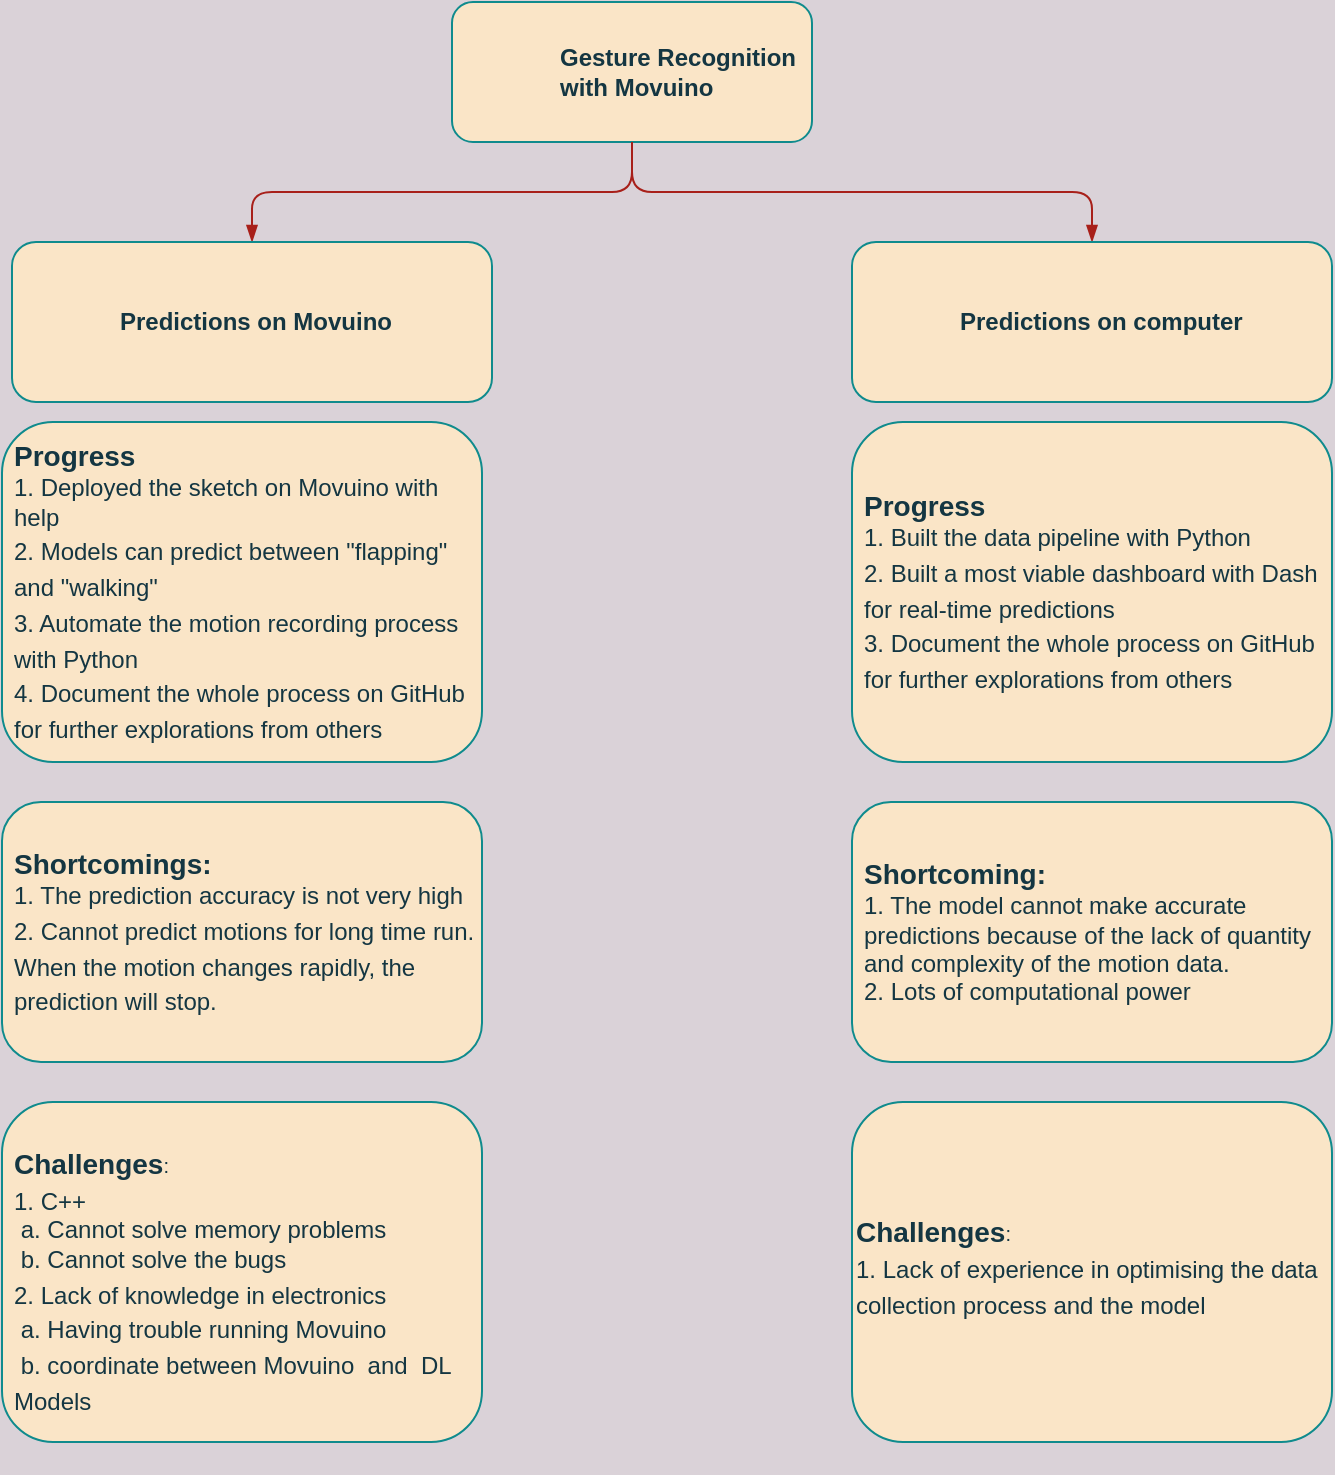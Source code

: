<mxfile version="14.7.8" type="github">
  <diagram id="prtHgNgQTEPvFCAcTncT" name="Page-1">
    <mxGraphModel dx="1874" dy="614" grid="1" gridSize="10" guides="1" tooltips="1" connect="1" arrows="1" fold="1" page="1" pageScale="1" pageWidth="827" pageHeight="1169" background="#DAD2D8" math="0" shadow="0">
      <root>
        <mxCell id="0" />
        <mxCell id="1" parent="0" />
        <UserObject label="Gesture Recognition with Movuino" name="Tessa Miller" position="CFO" location="Office 1" email="me@example.com" placeholders="1" id="WhTT48HInwpxBMo1IxZA-3">
          <mxCell style="label;whiteSpace=wrap;html=1;glass=0;treeMoving=1;treeFolding=1;fillColor=#FAE5C7;strokeColor=#0F8B8D;fontColor=#143642;" vertex="1" parent="1">
            <mxGeometry x="-270" y="110" width="180" height="70" as="geometry" />
          </mxCell>
        </UserObject>
        <mxCell id="WhTT48HInwpxBMo1IxZA-4" value="" style="endArrow=blockThin;endFill=1;fontSize=11;edgeStyle=elbowEdgeStyle;elbow=vertical;strokeColor=#A8201A;fontColor=#143642;labelBackgroundColor=#DAD2D8;" edge="1" parent="1" source="WhTT48HInwpxBMo1IxZA-3" target="WhTT48HInwpxBMo1IxZA-5">
          <mxGeometry relative="1" as="geometry" />
        </mxCell>
        <UserObject label="%name%&lt;br&gt;" name="Predictions on Movuino" placeholders="1" id="WhTT48HInwpxBMo1IxZA-5">
          <mxCell style="label;whiteSpace=wrap;html=1;glass=0;treeFolding=1;treeMoving=1;fillColor=#FAE5C7;strokeColor=#0F8B8D;fontColor=#143642;" vertex="1" parent="1">
            <mxGeometry x="-490" y="230" width="240" height="80" as="geometry" />
          </mxCell>
        </UserObject>
        <mxCell id="WhTT48HInwpxBMo1IxZA-6" value="" style="endArrow=blockThin;endFill=1;fontSize=11;edgeStyle=elbowEdgeStyle;elbow=vertical;strokeColor=#A8201A;fontColor=#143642;labelBackgroundColor=#DAD2D8;" edge="1" parent="1" source="WhTT48HInwpxBMo1IxZA-3" target="WhTT48HInwpxBMo1IxZA-7">
          <mxGeometry relative="1" as="geometry" />
        </mxCell>
        <UserObject label="%name%&lt;br&gt;" name="Predictions on computer" placeholders="1" id="WhTT48HInwpxBMo1IxZA-7">
          <mxCell style="label;whiteSpace=wrap;html=1;glass=0;treeFolding=1;treeMoving=1;fillColor=#FAE5C7;strokeColor=#0F8B8D;fontColor=#143642;" vertex="1" parent="1">
            <mxGeometry x="-70" y="230" width="240" height="80" as="geometry" />
          </mxCell>
        </UserObject>
        <object label="&lt;div&gt;&lt;sub&gt;&lt;b&gt;&lt;font style=&quot;font-size: 14px&quot;&gt;&lt;br&gt;&lt;/font&gt;&lt;/b&gt;&lt;/sub&gt;&lt;/div&gt;&lt;div&gt;&lt;sub&gt;&lt;b&gt;&lt;font style=&quot;font-size: 14px&quot;&gt;&lt;br&gt;&lt;/font&gt;&lt;/b&gt;&lt;/sub&gt;&lt;/div&gt;&lt;div&gt;&lt;sub&gt;&lt;b&gt;&lt;font style=&quot;font-size: 14px&quot;&gt;Challenges&lt;/font&gt;&lt;/b&gt;:&lt;/sub&gt;&lt;/div&gt;&lt;div&gt;&lt;span&gt;&lt;sub&gt;&lt;font style=&quot;font-size: 12px&quot;&gt;1. C++&lt;/font&gt;&lt;/sub&gt;&lt;/span&gt;&lt;/div&gt;&lt;div&gt;&lt;div&gt;&lt;span&gt;	&lt;/span&gt;&lt;span style=&quot;white-space: pre&quot;&gt;	&lt;/span&gt;a. Cannot solve memory problems&lt;br&gt;&lt;/div&gt;&lt;div&gt;&lt;span&gt;	&lt;/span&gt;&lt;span style=&quot;white-space: pre&quot;&gt;	&lt;/span&gt;b. Cannot solve the bugs&lt;/div&gt;&lt;/div&gt;&lt;div&gt;&lt;span&gt;&lt;sub&gt;&lt;font style=&quot;font-size: 12px&quot;&gt;2. Lack of knowledge in electronics&lt;/font&gt;&lt;/sub&gt;&lt;/span&gt;&lt;/div&gt;&lt;div&gt;&lt;span&gt;&lt;sub&gt;&lt;font style=&quot;font-size: 12px&quot;&gt;&lt;span style=&quot;white-space: pre&quot;&gt;	&lt;/span&gt;a. Having trouble running Movuino&amp;nbsp;&lt;br&gt;&lt;/font&gt;&lt;/sub&gt;&lt;/span&gt;&lt;/div&gt;&lt;div&gt;&lt;span&gt;&lt;sub&gt;&lt;font style=&quot;font-size: 12px&quot;&gt;&lt;span style=&quot;white-space: pre&quot;&gt;	&lt;/span&gt;b. coordinate between Movuino &lt;span style=&quot;white-space: pre&quot;&gt;	&lt;/span&gt;and&amp;nbsp; DL Models&lt;br&gt;&lt;/font&gt;&lt;/sub&gt;&lt;/span&gt;&lt;/div&gt;&lt;div&gt;&lt;br&gt;&lt;/div&gt;&lt;div&gt;&lt;br&gt;&lt;/div&gt;" Challenges="Lack of knowledge in hardware" placeholders="1" Progress="" id="WhTT48HInwpxBMo1IxZA-8">
          <mxCell style="whiteSpace=wrap;html=1;align=left;spacingLeft=4;spacingRight=2;fillColor=#FAE5C7;strokeColor=#0F8B8D;fontColor=#143642;rounded=1;" vertex="1" parent="1">
            <mxGeometry x="-495" y="660" width="240" height="170" as="geometry" />
          </mxCell>
        </object>
        <object label="&lt;div&gt;&lt;sub&gt;&lt;b&gt;&lt;font style=&quot;font-size: 14px&quot;&gt;&lt;br&gt;&lt;/font&gt;&lt;/b&gt;&lt;/sub&gt;&lt;/div&gt;&lt;div&gt;&lt;sub&gt;&lt;b&gt;&lt;font style=&quot;font-size: 14px&quot;&gt;&lt;br&gt;&lt;/font&gt;&lt;/b&gt;&lt;/sub&gt;&lt;/div&gt;&lt;div&gt;&lt;sub&gt;&lt;b&gt;&lt;font style=&quot;font-size: 14px&quot;&gt;Challenges&lt;/font&gt;&lt;/b&gt;:&lt;/sub&gt;&lt;/div&gt;&lt;div&gt;&lt;span&gt;&lt;sub&gt;&lt;font&gt;&lt;span style=&quot;font-size: 12px&quot;&gt;1. Lack of experience in optimising&amp;nbsp;the data collection process and the model&lt;/span&gt;&lt;/font&gt;&lt;/sub&gt;&lt;/span&gt;&lt;/div&gt;&lt;div&gt;&lt;br&gt;&lt;/div&gt;&lt;div&gt;&lt;br&gt;&lt;/div&gt;&lt;div&gt;&lt;br&gt;&lt;/div&gt;" Challenges="Lack of knowledge in hardware" placeholders="1" Progress="" id="WhTT48HInwpxBMo1IxZA-9">
          <mxCell style="whiteSpace=wrap;html=1;align=left;fillColor=#FAE5C7;strokeColor=#0F8B8D;fontColor=#143642;rounded=1;" vertex="1" parent="1">
            <mxGeometry x="-70" y="660" width="240" height="170" as="geometry" />
          </mxCell>
        </object>
        <object label="&lt;div&gt;&lt;span&gt;&lt;span style=&quot;font-size: 14px&quot;&gt;&lt;b&gt;Shortcomings:&lt;/b&gt;&lt;/span&gt;&lt;/span&gt;&lt;/div&gt;&lt;div&gt;&lt;span&gt;1. The prediction accuracy is not very high&amp;nbsp;&lt;/span&gt;&lt;br&gt;&lt;/div&gt;&lt;div&gt;&lt;span&gt;&lt;sub&gt;&lt;font style=&quot;font-size: 12px&quot;&gt;2. Cannot predict motions for long time run. When the motion changes rapidly, the prediction will stop.&amp;nbsp;&lt;/font&gt;&lt;/sub&gt;&lt;/span&gt;&lt;/div&gt;" Challenges="Lack of knowledge in hardware" placeholders="1" Progress="" id="WhTT48HInwpxBMo1IxZA-10">
          <mxCell style="whiteSpace=wrap;html=1;align=left;spacingLeft=4;spacingRight=2;fillColor=#FAE5C7;strokeColor=#0F8B8D;fontColor=#143642;rounded=1;" vertex="1" parent="1">
            <mxGeometry x="-495" y="510" width="240" height="130" as="geometry" />
          </mxCell>
        </object>
        <object label="&lt;div&gt;&lt;span&gt;&lt;span style=&quot;font-size: 14px&quot;&gt;&lt;b&gt;Progress&lt;/b&gt;&lt;/span&gt;&lt;/span&gt;&lt;/div&gt;&lt;div&gt;&lt;span&gt;1. Deployed the sketch on Movuino with help&amp;nbsp;&lt;/span&gt;&lt;br&gt;&lt;/div&gt;&lt;div&gt;&lt;span&gt;&lt;sub&gt;&lt;font style=&quot;font-size: 12px&quot;&gt;2. Models can predict between &quot;flapping&quot; and &quot;walking&quot;&lt;/font&gt;&lt;/sub&gt;&lt;/span&gt;&lt;/div&gt;&lt;div&gt;&lt;span&gt;&lt;sub&gt;&lt;font style=&quot;font-size: 12px&quot;&gt;3. Automate the motion recording process with Python&amp;nbsp;&lt;/font&gt;&lt;/sub&gt;&lt;/span&gt;&lt;/div&gt;&lt;div&gt;&lt;span&gt;&lt;sub&gt;&lt;font style=&quot;font-size: 12px&quot;&gt;4. Document the whole process on GitHub for further explorations from others&lt;/font&gt;&lt;/sub&gt;&lt;/span&gt;&lt;/div&gt;" Challenges="Lack of knowledge in hardware" placeholders="1" Progress="" id="WhTT48HInwpxBMo1IxZA-11">
          <mxCell style="whiteSpace=wrap;html=1;align=left;spacingLeft=4;spacingRight=2;fillColor=#FAE5C7;strokeColor=#0F8B8D;fontColor=#143642;rounded=1;" vertex="1" parent="1">
            <mxGeometry x="-495" y="320" width="240" height="170" as="geometry" />
          </mxCell>
        </object>
        <object label="&lt;div&gt;&lt;span&gt;&lt;span style=&quot;font-size: 14px&quot;&gt;&lt;b&gt;Progress&lt;/b&gt;&lt;/span&gt;&lt;/span&gt;&lt;/div&gt;&lt;div&gt;&lt;span&gt;1. Built the data pipeline with Python&amp;nbsp;&lt;/span&gt;&lt;br&gt;&lt;/div&gt;&lt;div&gt;&lt;span&gt;&lt;sub&gt;&lt;font style=&quot;font-size: 12px&quot;&gt;2. Built a most viable dashboard with Dash for real-time predictions&lt;/font&gt;&lt;/sub&gt;&lt;/span&gt;&lt;/div&gt;&lt;div&gt;&lt;span&gt;&lt;sub&gt;&lt;font style=&quot;font-size: 12px&quot;&gt;3. Document the whole process on GitHub for further explorations from others&lt;/font&gt;&lt;/sub&gt;&lt;/span&gt;&lt;/div&gt;" Challenges="Lack of knowledge in hardware" placeholders="1" Progress="" id="WhTT48HInwpxBMo1IxZA-12">
          <mxCell style="whiteSpace=wrap;html=1;align=left;spacingLeft=4;spacingRight=2;fillColor=#FAE5C7;strokeColor=#0F8B8D;fontColor=#143642;rounded=1;" vertex="1" parent="1">
            <mxGeometry x="-70" y="320" width="240" height="170" as="geometry" />
          </mxCell>
        </object>
        <object label="&lt;div&gt;&lt;span&gt;&lt;span style=&quot;font-size: 14px&quot;&gt;&lt;b&gt;Shortcoming:&lt;/b&gt;&lt;/span&gt;&lt;/span&gt;&lt;/div&gt;&lt;div&gt;&lt;span&gt;1. The model cannot make accurate predictions because of the lack of quantity and complexity of the motion data.&amp;nbsp;&amp;nbsp;&lt;/span&gt;&lt;/div&gt;&lt;div&gt;&lt;span&gt;2. Lots of computational power&lt;/span&gt;&lt;/div&gt;" Challenges="Lack of knowledge in hardware" placeholders="1" Progress="" id="WhTT48HInwpxBMo1IxZA-13">
          <mxCell style="whiteSpace=wrap;html=1;align=left;spacingLeft=4;spacingRight=2;fillColor=#FAE5C7;strokeColor=#0F8B8D;fontColor=#143642;rounded=1;" vertex="1" parent="1">
            <mxGeometry x="-70" y="510" width="240" height="130" as="geometry" />
          </mxCell>
        </object>
      </root>
    </mxGraphModel>
  </diagram>
</mxfile>
